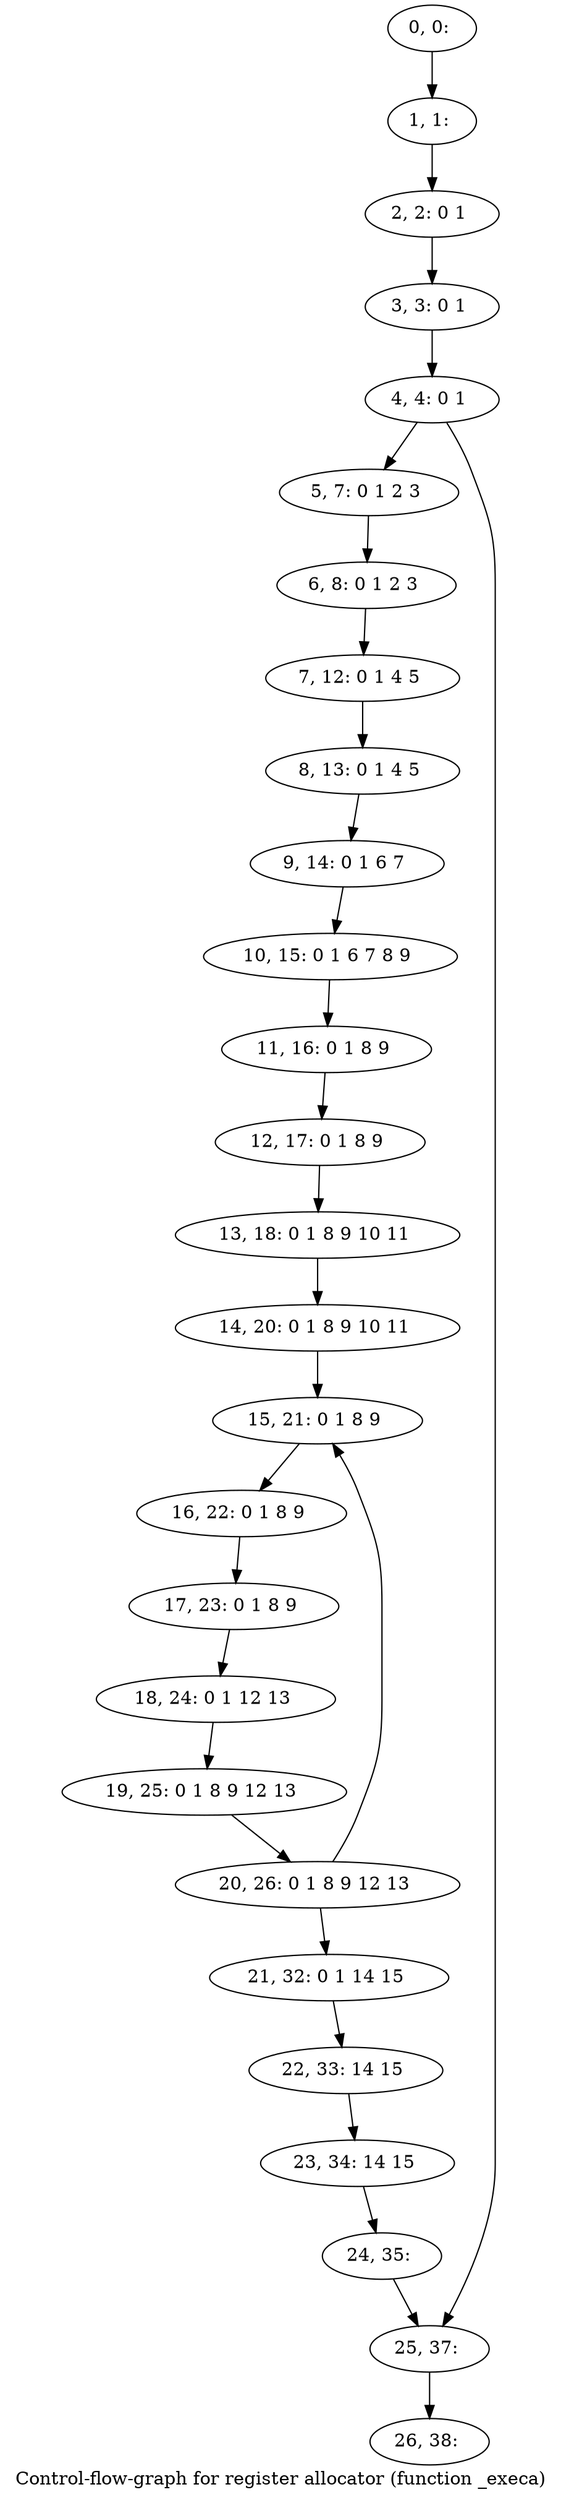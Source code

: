 digraph G {
graph [label="Control-flow-graph for register allocator (function _execa)"]
0[label="0, 0: "];
1[label="1, 1: "];
2[label="2, 2: 0 1 "];
3[label="3, 3: 0 1 "];
4[label="4, 4: 0 1 "];
5[label="5, 7: 0 1 2 3 "];
6[label="6, 8: 0 1 2 3 "];
7[label="7, 12: 0 1 4 5 "];
8[label="8, 13: 0 1 4 5 "];
9[label="9, 14: 0 1 6 7 "];
10[label="10, 15: 0 1 6 7 8 9 "];
11[label="11, 16: 0 1 8 9 "];
12[label="12, 17: 0 1 8 9 "];
13[label="13, 18: 0 1 8 9 10 11 "];
14[label="14, 20: 0 1 8 9 10 11 "];
15[label="15, 21: 0 1 8 9 "];
16[label="16, 22: 0 1 8 9 "];
17[label="17, 23: 0 1 8 9 "];
18[label="18, 24: 0 1 12 13 "];
19[label="19, 25: 0 1 8 9 12 13 "];
20[label="20, 26: 0 1 8 9 12 13 "];
21[label="21, 32: 0 1 14 15 "];
22[label="22, 33: 14 15 "];
23[label="23, 34: 14 15 "];
24[label="24, 35: "];
25[label="25, 37: "];
26[label="26, 38: "];
0->1 ;
1->2 ;
2->3 ;
3->4 ;
4->5 ;
4->25 ;
5->6 ;
6->7 ;
7->8 ;
8->9 ;
9->10 ;
10->11 ;
11->12 ;
12->13 ;
13->14 ;
14->15 ;
15->16 ;
16->17 ;
17->18 ;
18->19 ;
19->20 ;
20->21 ;
20->15 ;
21->22 ;
22->23 ;
23->24 ;
24->25 ;
25->26 ;
}
